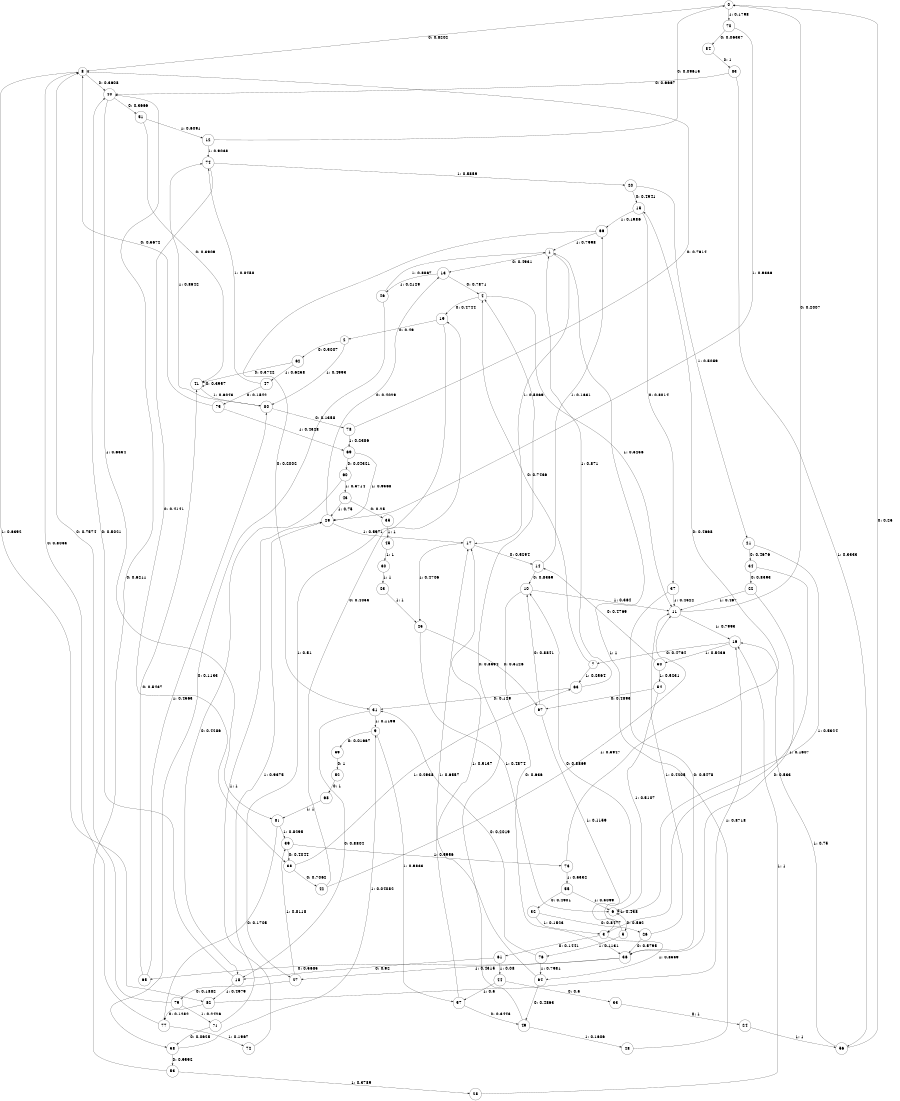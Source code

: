digraph "ch1randomL10" {
size = "6,8.5";
ratio = "fill";
node [shape = circle];
node [fontsize = 24];
edge [fontsize = 24];
0 -> 8 [label = "0: 0.8202   "];
0 -> 70 [label = "1: 0.1798   "];
1 -> 13 [label = "0: 0.4931   "];
1 -> 17 [label = "1: 0.5069   "];
2 -> 62 [label = "0: 0.5007   "];
2 -> 80 [label = "1: 0.4993   "];
3 -> 61 [label = "0: 0.1441   "];
3 -> 64 [label = "1: 0.8559   "];
4 -> 19 [label = "0: 0.4744   "];
4 -> 11 [label = "1: 0.5256   "];
5 -> 10 [label = "0: 0.8869   "];
5 -> 76 [label = "1: 0.1131   "];
6 -> 5 [label = "0: 0.562    "];
6 -> 6 [label = "1: 0.438    "];
7 -> 4 [label = "0: 0.7436   "];
7 -> 63 [label = "1: 0.2564   "];
8 -> 40 [label = "0: 0.3608   "];
8 -> 82 [label = "1: 0.6392   "];
9 -> 59 [label = "0: 0.01667  "];
9 -> 57 [label = "1: 0.9833   "];
10 -> 36 [label = "0: 0.636    "];
10 -> 11 [label = "1: 0.364    "];
11 -> 0 [label = "0: 0.2007   "];
11 -> 16 [label = "1: 0.7993   "];
12 -> 0 [label = "0: 0.09615  "];
12 -> 74 [label = "1: 0.9038   "];
13 -> 4 [label = "0: 0.7871   "];
13 -> 46 [label = "1: 0.2129   "];
14 -> 10 [label = "0: 0.8369   "];
14 -> 66 [label = "1: 0.1631   "];
15 -> 37 [label = "0: 0.8014   "];
15 -> 66 [label = "1: 0.1986   "];
16 -> 7 [label = "0: 0.4764   "];
16 -> 50 [label = "1: 0.5236   "];
17 -> 14 [label = "0: 0.5294   "];
17 -> 25 [label = "1: 0.4706   "];
18 -> 40 [label = "0: 0.5021   "];
18 -> 82 [label = "1: 0.4979   "];
19 -> 2 [label = "0: 0.49     "];
19 -> 27 [label = "1: 0.51     "];
20 -> 15 [label = "0: 0.4941   "];
20 -> 21 [label = "1: 0.5059   "];
21 -> 34 [label = "0: 0.4676   "];
21 -> 6 [label = "1: 0.5324   "];
22 -> 36 [label = "0: 0.533    "];
22 -> 11 [label = "1: 0.467    "];
23 -> 25 [label = "1: 1        "];
24 -> 56 [label = "1: 1        "];
25 -> 67 [label = "0: 0.5126   "];
25 -> 6 [label = "1: 0.4874   "];
26 -> 36 [label = "0: 0.5795   "];
26 -> 11 [label = "1: 0.4205   "];
27 -> 79 [label = "0: 0.1882   "];
27 -> 39 [label = "1: 0.8118   "];
28 -> 16 [label = "1: 1        "];
29 -> 13 [label = "0: 0.4029   "];
29 -> 17 [label = "1: 0.5971   "];
30 -> 23 [label = "1: 1        "];
31 -> 18 [label = "0: 0.8804   "];
31 -> 9 [label = "1: 0.1196   "];
32 -> 26 [label = "0: 0.8477   "];
32 -> 3 [label = "1: 0.1523   "];
33 -> 24 [label = "0: 1        "];
34 -> 22 [label = "0: 0.8393   "];
34 -> 3 [label = "1: 0.1607   "];
35 -> 45 [label = "1: 1        "];
36 -> 65 [label = "0: 0.5685   "];
36 -> 27 [label = "1: 0.4315   "];
37 -> 36 [label = "0: 0.5478   "];
37 -> 11 [label = "1: 0.4522   "];
38 -> 42 [label = "0: 0.7062   "];
38 -> 63 [label = "1: 0.2938   "];
39 -> 38 [label = "0: 0.4044   "];
39 -> 73 [label = "1: 0.5956   "];
40 -> 51 [label = "0: 0.3666   "];
40 -> 81 [label = "1: 0.6334   "];
41 -> 41 [label = "0: 0.3957   "];
41 -> 80 [label = "1: 0.6043   "];
42 -> 19 [label = "0: 0.4053   "];
42 -> 11 [label = "1: 0.5947   "];
43 -> 35 [label = "0: 0.25     "];
43 -> 29 [label = "1: 0.75     "];
44 -> 33 [label = "0: 0.5      "];
44 -> 57 [label = "1: 0.5      "];
45 -> 30 [label = "1: 1        "];
46 -> 58 [label = "0: 0.1133   "];
46 -> 1 [label = "1: 0.8867   "];
47 -> 75 [label = "0: 0.1542   "];
47 -> 74 [label = "1: 0.8458   "];
48 -> 1 [label = "1: 1        "];
49 -> 4 [label = "0: 0.8394   "];
49 -> 48 [label = "1: 0.1606   "];
50 -> 14 [label = "0: 0.4769   "];
50 -> 54 [label = "1: 0.5231   "];
51 -> 41 [label = "0: 0.3909   "];
51 -> 12 [label = "1: 0.6091   "];
52 -> 68 [label = "0: 1        "];
53 -> 40 [label = "0: 0.6211   "];
53 -> 28 [label = "1: 0.3789   "];
54 -> 67 [label = "0: 0.4893   "];
54 -> 6 [label = "1: 0.5107   "];
55 -> 32 [label = "0: 0.4901   "];
55 -> 6 [label = "1: 0.5099   "];
56 -> 0 [label = "0: 0.25     "];
56 -> 16 [label = "1: 0.75     "];
57 -> 49 [label = "0: 0.3443   "];
57 -> 17 [label = "1: 0.6557   "];
58 -> 53 [label = "0: 0.9592   "];
58 -> 9 [label = "1: 0.04082  "];
59 -> 52 [label = "0: 1        "];
60 -> 18 [label = "0: 0.4286   "];
60 -> 43 [label = "1: 0.5714   "];
61 -> 18 [label = "0: 0.92     "];
61 -> 44 [label = "1: 0.08     "];
62 -> 41 [label = "0: 0.3742   "];
62 -> 47 [label = "1: 0.6258   "];
63 -> 31 [label = "0: 0.129    "];
63 -> 1 [label = "1: 0.871    "];
64 -> 49 [label = "0: 0.4863   "];
64 -> 17 [label = "1: 0.5137   "];
65 -> 41 [label = "0: 0.5437   "];
65 -> 80 [label = "1: 0.4563   "];
66 -> 31 [label = "0: 0.2002   "];
66 -> 1 [label = "1: 0.7998   "];
67 -> 10 [label = "0: 0.8841   "];
67 -> 3 [label = "1: 0.1159   "];
68 -> 81 [label = "1: 1        "];
69 -> 60 [label = "0: 0.04321  "];
69 -> 29 [label = "1: 0.9568   "];
70 -> 84 [label = "0: 0.06337  "];
70 -> 29 [label = "1: 0.9366   "];
71 -> 58 [label = "0: 0.0625   "];
71 -> 29 [label = "1: 0.9375   "];
72 -> 29 [label = "1: 1        "];
73 -> 15 [label = "0: 0.4668   "];
73 -> 55 [label = "1: 0.5332   "];
74 -> 38 [label = "0: 0.4141   "];
74 -> 20 [label = "1: 0.5859   "];
75 -> 8 [label = "0: 0.5672   "];
75 -> 69 [label = "1: 0.4328   "];
76 -> 31 [label = "0: 0.2019   "];
76 -> 64 [label = "1: 0.7981   "];
77 -> 8 [label = "0: 0.8033   "];
77 -> 72 [label = "1: 0.1967   "];
78 -> 8 [label = "0: 0.7614   "];
78 -> 69 [label = "1: 0.2386   "];
79 -> 8 [label = "0: 0.7574   "];
79 -> 71 [label = "1: 0.2426   "];
80 -> 78 [label = "0: 0.1358   "];
80 -> 74 [label = "1: 0.8642   "];
81 -> 77 [label = "0: 0.1705   "];
81 -> 39 [label = "1: 0.8295   "];
82 -> 77 [label = "0: 0.1282   "];
82 -> 16 [label = "1: 0.8718   "];
83 -> 40 [label = "0: 0.6667   "];
83 -> 56 [label = "1: 0.3333   "];
84 -> 83 [label = "0: 1        "];
}